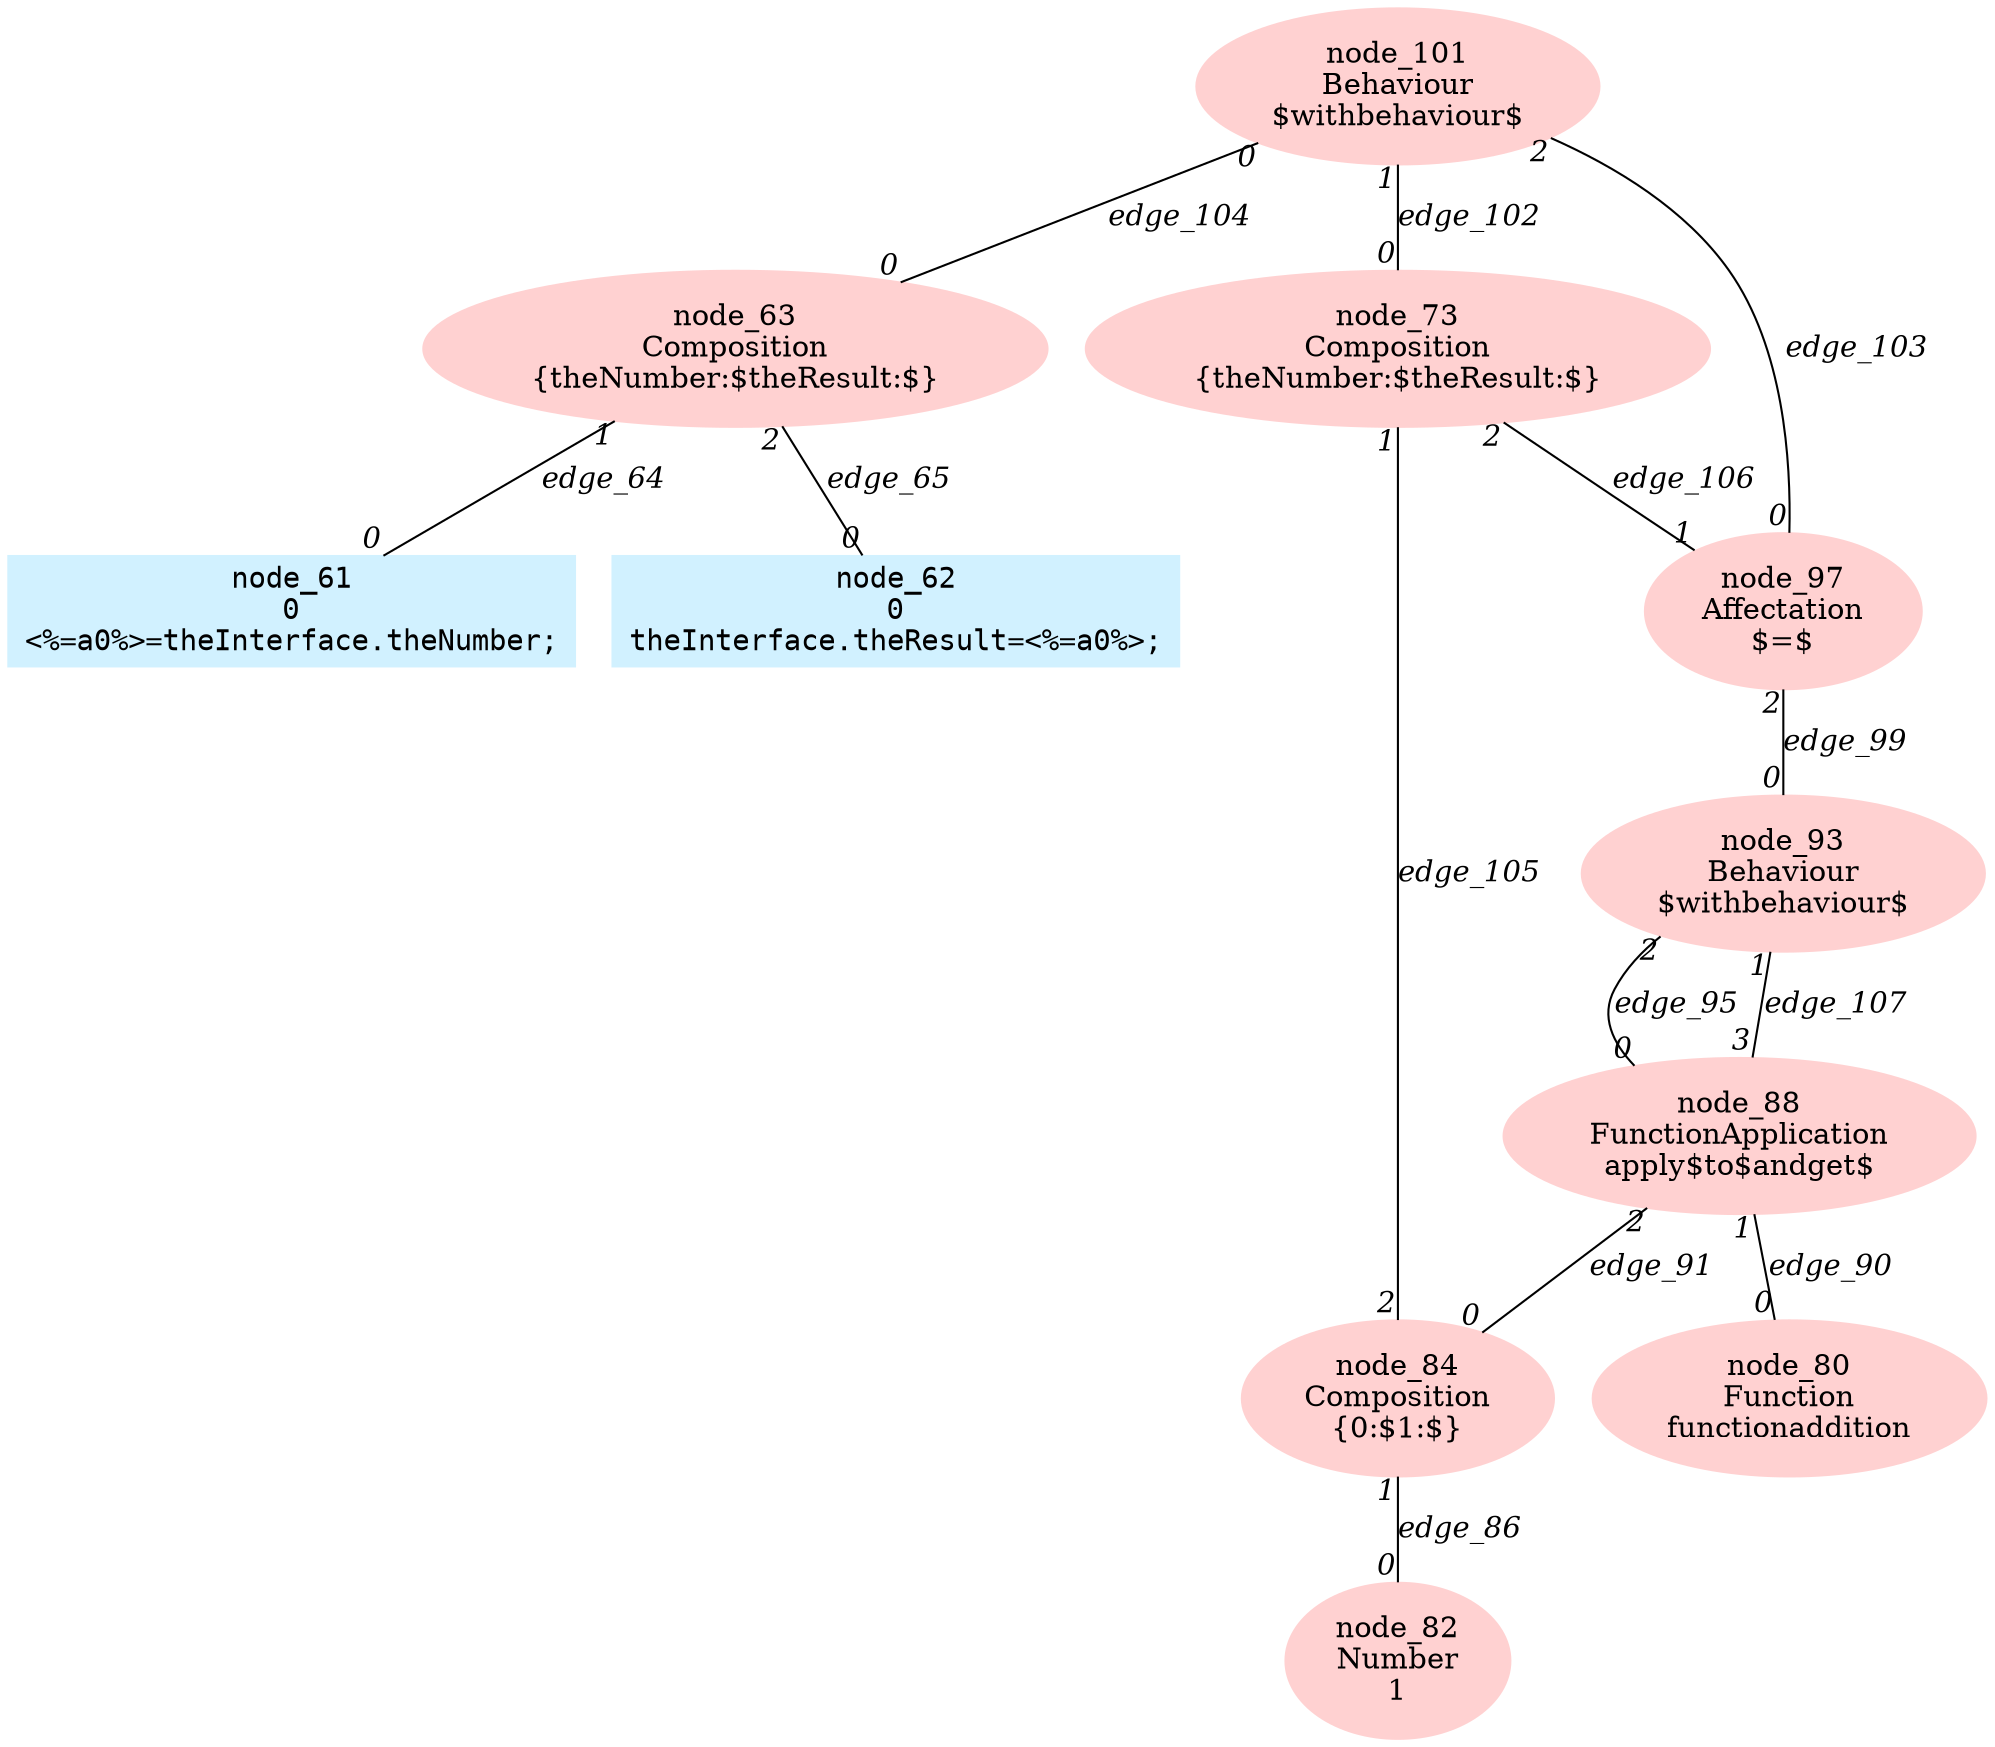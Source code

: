 digraph g{node_63 [shape=ellipse, style=filled, color="#ffd1d1", label="node_63
Composition
{theNumber:$theResult:$}" ]
node_73 [shape=ellipse, style=filled, color="#ffd1d1", label="node_73
Composition
{theNumber:$theResult:$}" ]
node_80 [shape=ellipse, style=filled, color="#ffd1d1", label="node_80
Function
functionaddition" ]
node_82 [shape=ellipse, style=filled, color="#ffd1d1", label="node_82
Number
1" ]
node_84 [shape=ellipse, style=filled, color="#ffd1d1", label="node_84
Composition
{0:$1:$}" ]
node_88 [shape=ellipse, style=filled, color="#ffd1d1", label="node_88
FunctionApplication
apply$to$andget$" ]
node_93 [shape=ellipse, style=filled, color="#ffd1d1", label="node_93
Behaviour
$withbehaviour$" ]
node_97 [shape=ellipse, style=filled, color="#ffd1d1", label="node_97
Affectation
$=$" ]
node_101 [shape=ellipse, style=filled, color="#ffd1d1", label="node_101
Behaviour
$withbehaviour$" ]
node_61 [shape=box, style=filled, color="#d1f1ff", fontname="Courier", label="node_61
0
<%=a0%>=theInterface.theNumber;
" ]
node_62 [shape=box, style=filled, color="#d1f1ff", fontname="Courier", label="node_62
0
theInterface.theResult=<%=a0%>;
" ]
node_63 -> node_61 [dir=none, arrowHead=none, fontname="Times-Italic", label="edge_64",  headlabel="0", taillabel="1" ]
node_63 -> node_62 [dir=none, arrowHead=none, fontname="Times-Italic", label="edge_65",  headlabel="0", taillabel="2" ]
node_84 -> node_82 [dir=none, arrowHead=none, fontname="Times-Italic", label="edge_86",  headlabel="0", taillabel="1" ]
node_88 -> node_80 [dir=none, arrowHead=none, fontname="Times-Italic", label="edge_90",  headlabel="0", taillabel="1" ]
node_88 -> node_84 [dir=none, arrowHead=none, fontname="Times-Italic", label="edge_91",  headlabel="0", taillabel="2" ]
node_93 -> node_88 [dir=none, arrowHead=none, fontname="Times-Italic", label="edge_95",  headlabel="0", taillabel="2" ]
node_97 -> node_93 [dir=none, arrowHead=none, fontname="Times-Italic", label="edge_99",  headlabel="0", taillabel="2" ]
node_101 -> node_73 [dir=none, arrowHead=none, fontname="Times-Italic", label="edge_102",  headlabel="0", taillabel="1" ]
node_101 -> node_97 [dir=none, arrowHead=none, fontname="Times-Italic", label="edge_103",  headlabel="0", taillabel="2" ]
node_101 -> node_63 [dir=none, arrowHead=none, fontname="Times-Italic", label="edge_104",  headlabel="0", taillabel="0" ]
node_73 -> node_84 [dir=none, arrowHead=none, fontname="Times-Italic", label="edge_105",  headlabel="2", taillabel="1" ]
node_73 -> node_97 [dir=none, arrowHead=none, fontname="Times-Italic", label="edge_106",  headlabel="1", taillabel="2" ]
node_88 -> node_93 [dir=none, arrowHead=none, fontname="Times-Italic", label="edge_107",  headlabel="1", taillabel="3" ]
}
